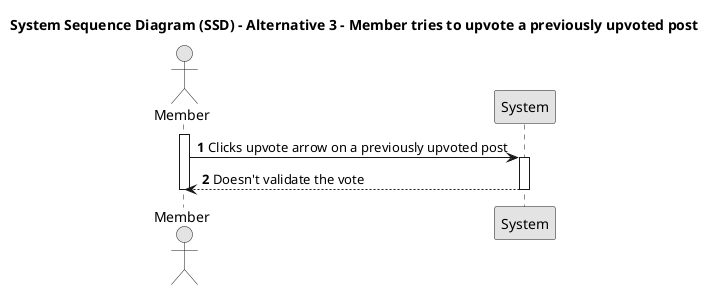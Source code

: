 @startuml SSD3

skinparam monochrome true
skinparam packageStyle rectangle
skinparam shadowing false

title System Sequence Diagram (SSD) - Alternative 3 - Member tries to upvote a previously upvoted post

autonumber

actor "Member" as Member
participant "System" as System

activate Member
    
    Member -> System: Clicks upvote arrow on a previously upvoted post
    activate System

        System --> Member: Doesn't validate the vote
        deactivate System

deactivate Member

@enduml
